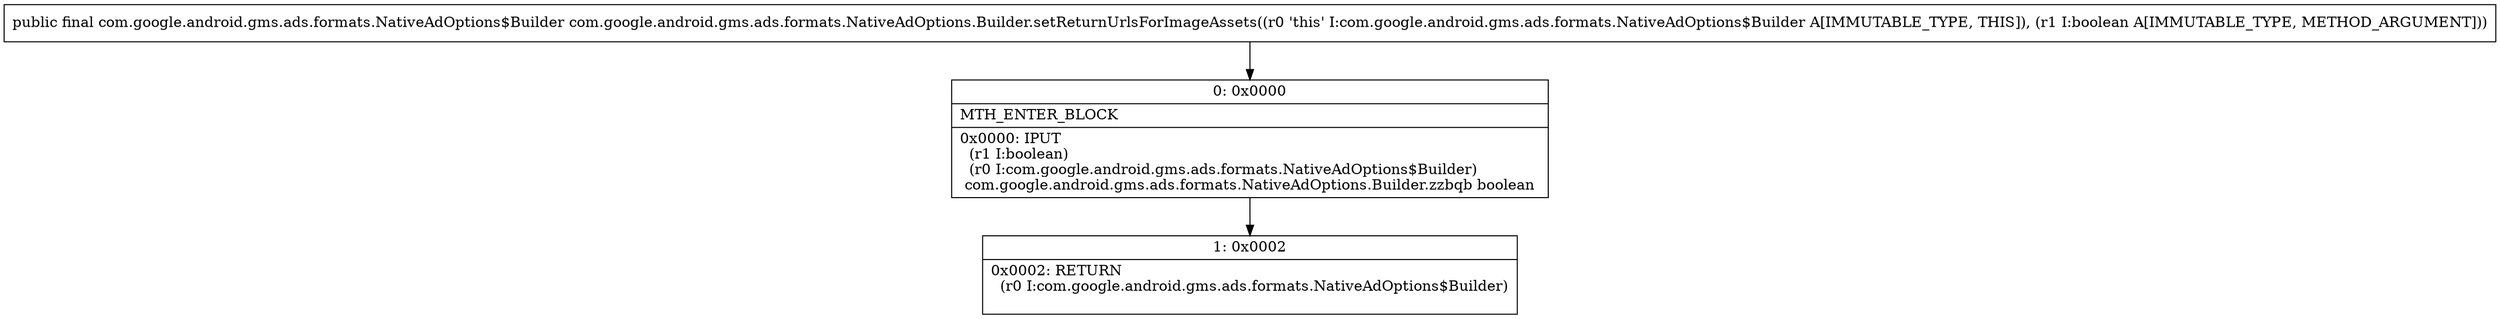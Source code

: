 digraph "CFG forcom.google.android.gms.ads.formats.NativeAdOptions.Builder.setReturnUrlsForImageAssets(Z)Lcom\/google\/android\/gms\/ads\/formats\/NativeAdOptions$Builder;" {
Node_0 [shape=record,label="{0\:\ 0x0000|MTH_ENTER_BLOCK\l|0x0000: IPUT  \l  (r1 I:boolean)\l  (r0 I:com.google.android.gms.ads.formats.NativeAdOptions$Builder)\l com.google.android.gms.ads.formats.NativeAdOptions.Builder.zzbqb boolean \l}"];
Node_1 [shape=record,label="{1\:\ 0x0002|0x0002: RETURN  \l  (r0 I:com.google.android.gms.ads.formats.NativeAdOptions$Builder)\l \l}"];
MethodNode[shape=record,label="{public final com.google.android.gms.ads.formats.NativeAdOptions$Builder com.google.android.gms.ads.formats.NativeAdOptions.Builder.setReturnUrlsForImageAssets((r0 'this' I:com.google.android.gms.ads.formats.NativeAdOptions$Builder A[IMMUTABLE_TYPE, THIS]), (r1 I:boolean A[IMMUTABLE_TYPE, METHOD_ARGUMENT])) }"];
MethodNode -> Node_0;
Node_0 -> Node_1;
}

